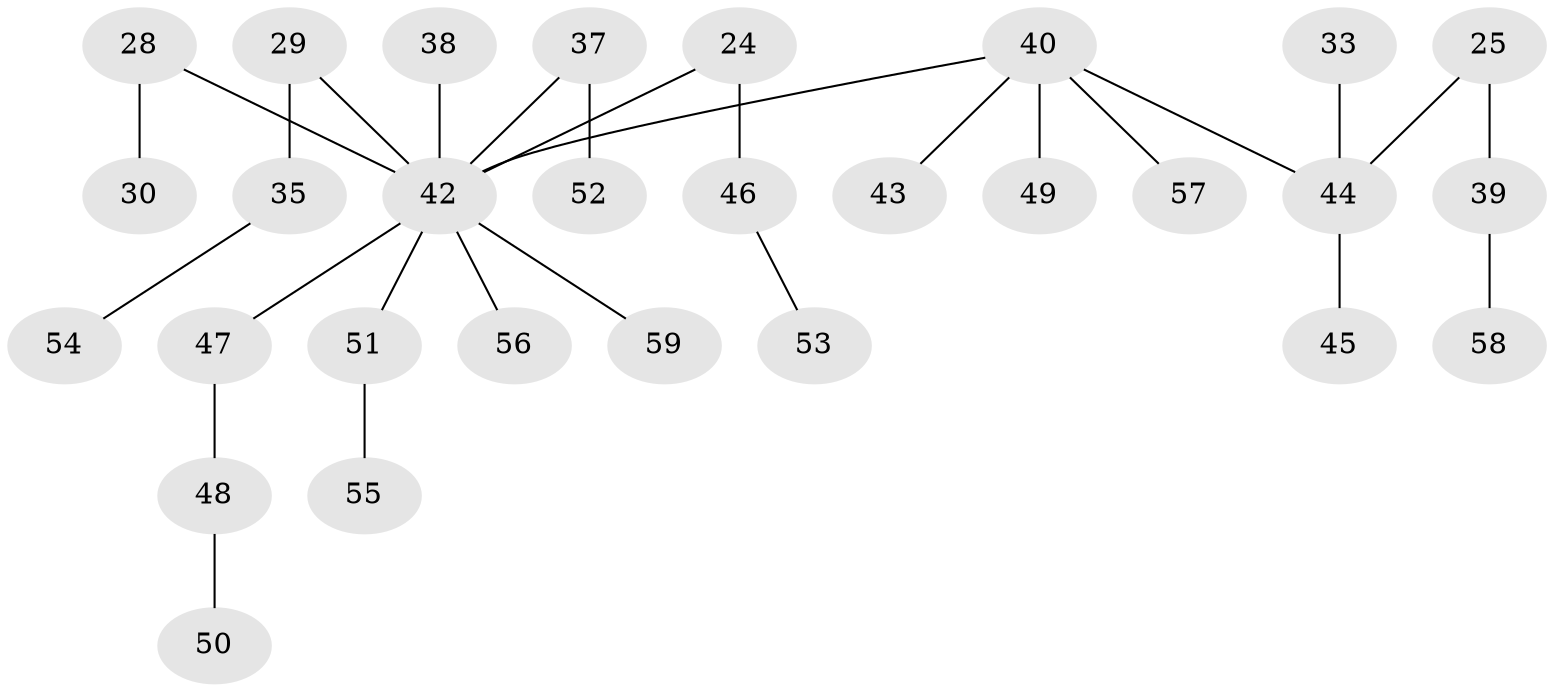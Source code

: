 // original degree distribution, {6: 0.01694915254237288, 2: 0.3728813559322034, 4: 0.05084745762711865, 1: 0.4406779661016949, 8: 0.01694915254237288, 3: 0.0847457627118644, 5: 0.01694915254237288}
// Generated by graph-tools (version 1.1) at 2025/53/03/09/25 04:53:58]
// undirected, 29 vertices, 28 edges
graph export_dot {
graph [start="1"]
  node [color=gray90,style=filled];
  24;
  25;
  28;
  29;
  30;
  33 [super="+17+18+21"];
  35;
  37;
  38;
  39;
  40 [super="+23+31+36"];
  42 [super="+34+20"];
  43;
  44 [super="+15+10+14+41"];
  45;
  46;
  47;
  48;
  49;
  50;
  51;
  52;
  53;
  54;
  55;
  56;
  57;
  58;
  59;
  24 -- 46;
  24 -- 42;
  25 -- 39;
  25 -- 44;
  28 -- 30;
  28 -- 42;
  29 -- 35;
  29 -- 42;
  33 -- 44;
  35 -- 54;
  37 -- 52;
  37 -- 42;
  38 -- 42;
  39 -- 58;
  40 -- 42;
  40 -- 49;
  40 -- 57;
  40 -- 43;
  40 -- 44;
  42 -- 47;
  42 -- 51;
  42 -- 56;
  42 -- 59;
  44 -- 45;
  46 -- 53;
  47 -- 48;
  48 -- 50;
  51 -- 55;
}

